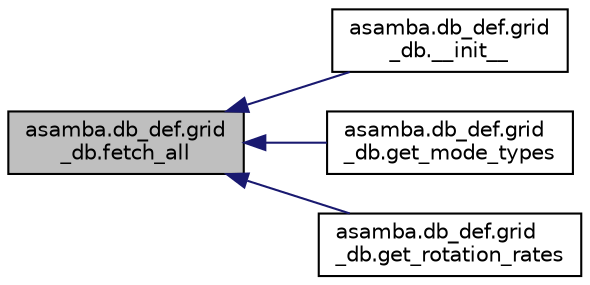 digraph "asamba.db_def.grid_db.fetch_all"
{
  edge [fontname="Helvetica",fontsize="10",labelfontname="Helvetica",labelfontsize="10"];
  node [fontname="Helvetica",fontsize="10",shape=record];
  rankdir="LR";
  Node28 [label="asamba.db_def.grid\l_db.fetch_all",height=0.2,width=0.4,color="black", fillcolor="grey75", style="filled", fontcolor="black"];
  Node28 -> Node29 [dir="back",color="midnightblue",fontsize="10",style="solid",fontname="Helvetica"];
  Node29 [label="asamba.db_def.grid\l_db.__init__",height=0.2,width=0.4,color="black", fillcolor="white", style="filled",URL="$classasamba_1_1db__def_1_1grid__db.html#a12b1aeeefe8ddf8d57ccf1dcdcd005c9"];
  Node28 -> Node30 [dir="back",color="midnightblue",fontsize="10",style="solid",fontname="Helvetica"];
  Node30 [label="asamba.db_def.grid\l_db.get_mode_types",height=0.2,width=0.4,color="black", fillcolor="white", style="filled",URL="$classasamba_1_1db__def_1_1grid__db.html#a636c6c1f259ea69934184876f9faa9ea"];
  Node28 -> Node31 [dir="back",color="midnightblue",fontsize="10",style="solid",fontname="Helvetica"];
  Node31 [label="asamba.db_def.grid\l_db.get_rotation_rates",height=0.2,width=0.4,color="black", fillcolor="white", style="filled",URL="$classasamba_1_1db__def_1_1grid__db.html#a27c84439882e562a5e7b53c39d43383f"];
}
